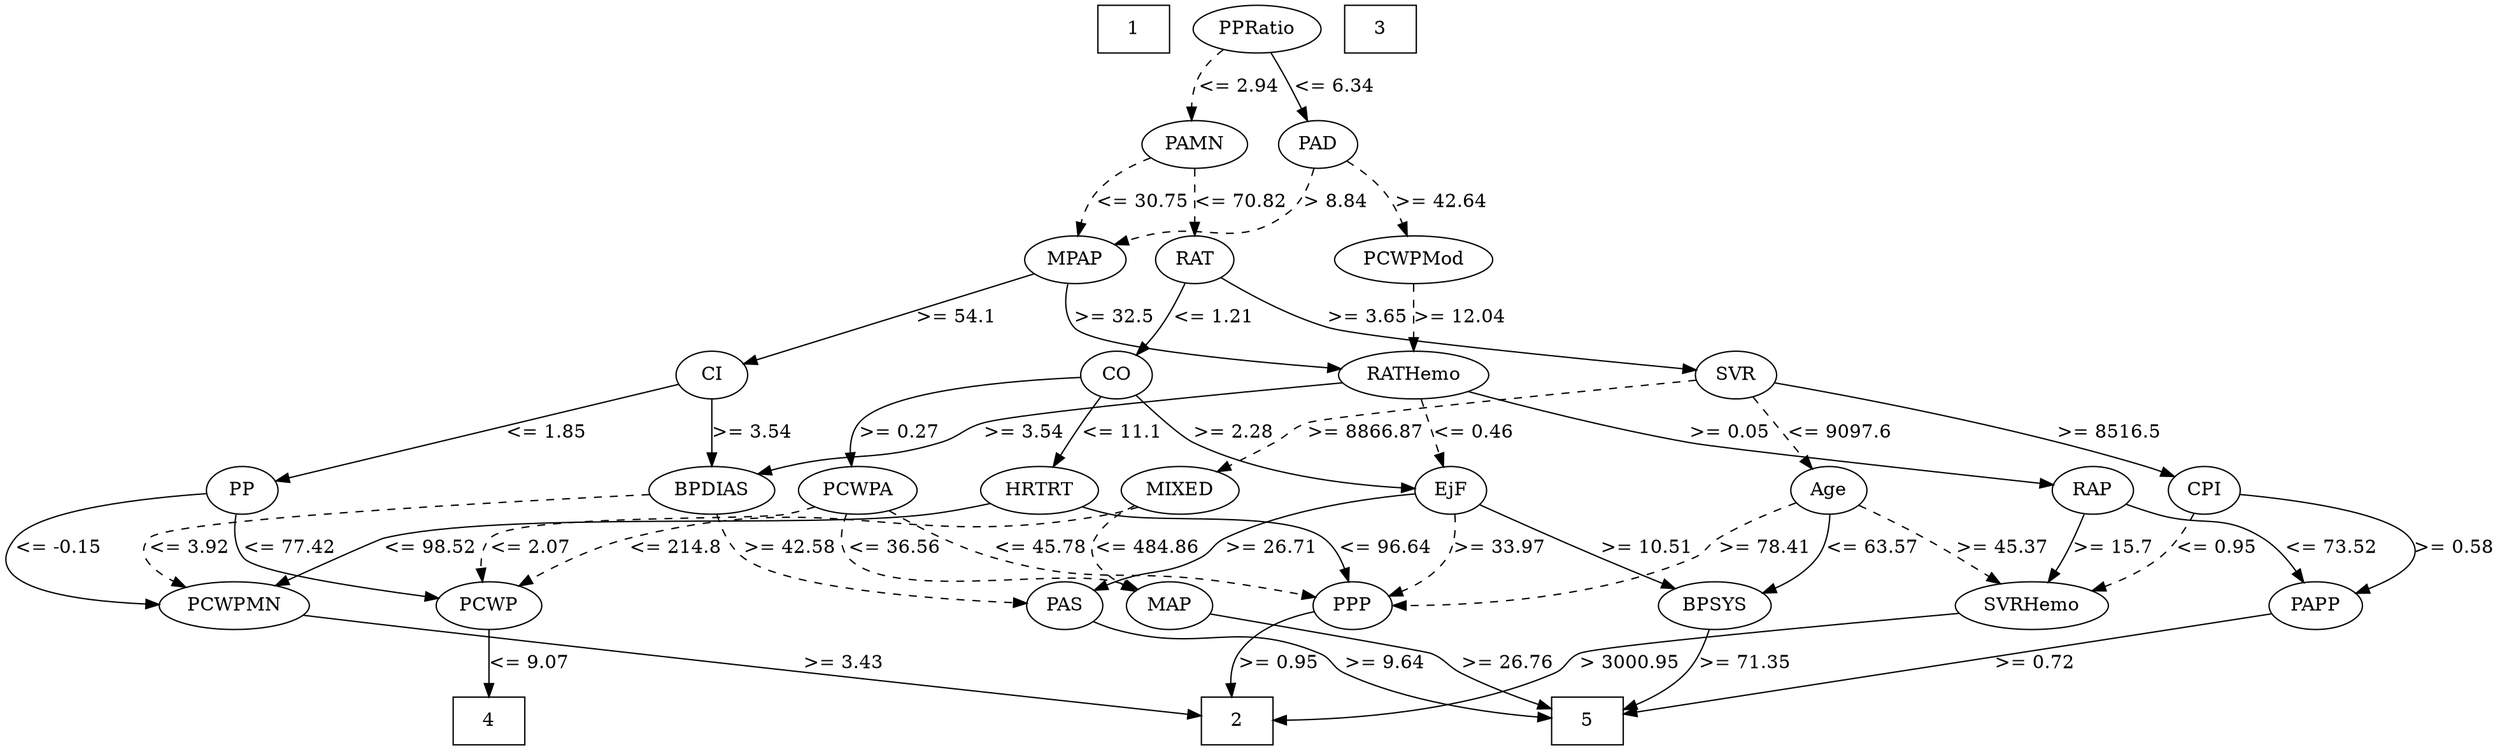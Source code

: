 strict digraph G {
	graph [bb="0,0,1505.9,558"];
	node [label="\N"];
	1	[height=0.5,
		pos="680.88,540",
		shape=box,
		width=0.75];
	2	[height=0.5,
		pos="747.88,18",
		shape=box,
		width=0.75];
	3	[height=0.5,
		pos="850.88,540",
		shape=box,
		width=0.75];
	4	[height=0.5,
		pos="294.88,18",
		shape=box,
		width=0.75];
	5	[height=0.5,
		pos="960.88,18",
		shape=box,
		width=0.75];
	RAP	[height=0.5,
		pos="1265.9,192",
		width=0.77778];
	SVRHemo	[height=0.5,
		pos="1231.9,105",
		width=1.3902];
	RAP -> SVRHemo	[label=">= 15.7",
		lp="1274.4,148.5",
		op=">=",
		param=15.7,
		pos="e,1239.3,123.03 1259.7,174.27 1256.1,164.52 1251.3,152.02 1246.9,141 1245.8,138.24 1244.6,135.37 1243.4,132.51",
		style=solid];
	PAPP	[height=0.5,
		pos="1404.9,105",
		width=0.88889];
	RAP -> PAPP	[label="<= 73.52",
		lp="1404.9,148.5",
		op="<=",
		param=73.52,
		pos="e,1395,122.62 1287.6,180.4 1292.5,178.15 1297.8,175.89 1302.9,174 1329.3,164.07 1340.3,171.62 1363.9,156 1373.7,149.51 1382.3,139.98 \
1389.1,130.98",
		style=solid];
	SVRHemo -> 2	[label="> 3000.95",
		lp="984.38,61.5",
		op=">",
		param=3000.95,
		pos="e,775.08,19.955 1185.2,98.405 1107.9,89.09 961.12,71.198 955.88,69 945.96,64.838 946.68,58.443 936.88,54 887.46,31.594 824.58,23.531 \
785.27,20.63",
		style=solid];
	PAPP -> 5	[label=">= 0.72",
		lp="1231.4,61.5",
		op=">=",
		param=0.72,
		pos="e,988,24.192 1375.1,98.291 1296.5,83.25 1084,42.564 997.86,26.079",
		style=solid];
	PAS	[height=0.5,
		pos="626.88,105",
		width=0.75];
	PAS -> 5	[label=">= 9.64",
		lp="835.38,61.5",
		op=">=",
		param=9.64,
		pos="e,933.77,21.827 647.4,93 652.35,90.714 657.71,88.536 662.88,87 719.21,70.259 739.81,92.017 793.88,69 803.78,64.786 803.19,58.682 \
812.88,54 848.44,36.811 892.98,27.76 923.86,23.205",
		style=solid];
	PAD	[height=0.5,
		pos="805.88,453",
		width=0.79437];
	PCWPMod	[height=0.5,
		pos="861.88,366",
		width=1.4444];
	PAD -> PCWPMod	[label=">= 42.64",
		lp="873.88,409.5",
		op=">=",
		param=42.64,
		pos="e,856.14,383.98 822.05,437.7 828.17,431.73 834.86,424.45 839.88,417 844.72,409.81 848.91,401.38 852.3,393.51",
		style=dashed];
	MPAP	[height=0.5,
		pos="651.88,366",
		width=0.97491];
	PAD -> MPAP	[label="> 8.84",
		lp="810.38,409.5",
		op=">",
		param=8.84,
		pos="e,678.17,377.93 801.25,435.14 797.34,424.07 790.62,410.18 779.88,402 749.51,378.86 732.47,394.91 695.88,384 693.25,383.22 690.55,\
382.34 687.85,381.42",
		style=dashed];
	RATHemo	[height=0.5,
		pos="861.88,279",
		width=1.375];
	PCWPMod -> RATHemo	[label=">= 12.04",
		lp="887.88,322.5",
		op=">=",
		param=12.04,
		pos="e,861.88,297.18 861.88,347.8 861.88,336.16 861.88,320.55 861.88,307.24",
		style=dashed];
	MPAP -> RATHemo	[label=">= 32.5",
		lp="677.38,322.5",
		op=">=",
		param=32.5,
		pos="e,815.03,284.84 647.97,347.66 646.64,336.96 647.1,323.67 654.88,315 664.87,303.87 747.15,292.62 804.91,285.99",
		style=solid];
	CI	[height=0.5,
		pos="421.88,279",
		width=0.75];
	MPAP -> CI	[label=">= 54.1",
		lp="573.38,322.5",
		op=">=",
		param=54.1,
		pos="e,444.88,288.5 624.14,354.75 581.48,338.98 499.98,308.86 454.54,292.07",
		style=solid];
	PAMN	[height=0.5,
		pos="722.88,453",
		width=1.0139];
	PAMN -> MPAP	[label="<= 30.75",
		lp="696.88,409.5",
		op="<=",
		param=30.75,
		pos="e,655.57,384.07 698.16,439.66 688.58,433.87 678.19,426.21 670.88,417 665.52,410.25 661.55,401.82 658.67,393.82",
		style=dashed];
	RAT	[height=0.5,
		pos="732.88,366",
		width=0.76389];
	PAMN -> RAT	[label="<= 70.82",
		lp="753.88,409.5",
		op="<=",
		param=70.82,
		pos="e,730.29,384.07 724.41,434.86 725.32,425.19 726.56,412.91 727.88,402 728.19,399.44 728.53,396.78 728.89,394.12",
		style=dashed];
	CO	[height=0.5,
		pos="680.88,279",
		width=0.75];
	RAT -> CO	[label="<= 1.21",
		lp="733.38,322.5",
		op="<=",
		param=1.21,
		pos="e,690.62,295.92 723.1,349.01 715.47,336.55 704.75,319.01 696.01,304.74",
		style=solid];
	SVR	[height=0.5,
		pos="1054.9,279",
		width=0.77778];
	RAT -> SVR	[label=">= 3.65",
		lp="835.38,322.5",
		op=">=",
		param=3.65,
		pos="e,1027.6,283.3 749.58,351.64 765.06,340.01 789.2,323.68 812.88,315 831.71,308.1 954.62,292.32 1017.7,284.52",
		style=solid];
	PCWP	[height=0.5,
		pos="294.88,105",
		width=0.97491];
	PCWP -> 4	[label="<= 9.07",
		lp="317.38,61.5",
		op="<=",
		param=9.07,
		pos="e,294.88,36.175 294.88,86.799 294.88,75.163 294.88,59.548 294.88,46.237",
		style=solid];
	RATHemo -> RAP	[label=">= 0.05",
		lp="1049.4,235.5",
		op=">=",
		param=0.05,
		pos="e,1238.6,196.76 896.25,265.95 929.35,254.73 981.02,238.25 1026.9,228 1046.1,223.7 1166.1,206.82 1228.4,198.17",
		style=solid];
	EjF	[height=0.5,
		pos="883.88,192",
		width=0.75];
	RATHemo -> EjF	[label="<= 0.46",
		lp="896.38,235.5",
		op="<=",
		param=0.46,
		pos="e,879.51,209.89 866.33,260.8 869.39,248.97 873.52,233.03 877,219.58",
		style=dashed];
	BPDIAS	[height=0.5,
		pos="421.88,192",
		width=1.1735];
	RATHemo -> BPDIAS	[label=">= 3.54",
		lp="628.38,235.5",
		op=">=",
		param=3.54,
		pos="e,453.24,204.21 815.85,272.36 747.66,263.91 625.66,248.37 605.88,243 589.15,238.45 586.49,232.94 569.88,228 527.85,215.5 515.34,\
220.96 472.88,210 469.67,209.17 466.37,208.25 463.07,207.27",
		style=solid];
	PCWPA	[height=0.5,
		pos="523.88,192",
		width=1.1555];
	PCWPA -> PCWP	[label="<= 2.07",
		lp="318.38,148.5",
		op="<=",
		param=2.07,
		pos="e,290.06,122.94 493.44,179.64 486.74,177.48 479.63,175.45 472.88,174 434.23,165.7 322.68,185.07 295.88,156 290.25,149.9 288.69,141.37 \
288.94,133.1",
		style=dashed];
	MAP	[height=0.5,
		pos="702.88,105",
		width=0.84854];
	PCWPA -> MAP	[label="<= 36.56",
		lp="539.88,148.5",
		op="<=",
		param=36.56,
		pos="e,680,117.02 514.08,174.28 509.22,163.56 505.89,150.01 513.88,141 536,116.04 630.66,131.61 662.88,123 665.37,122.34 667.9,121.55 \
670.43,120.68",
		style=dashed];
	PPP	[height=0.5,
		pos="818.88,105",
		width=0.75];
	PCWPA -> PPP	[label="<= 45.78",
		lp="631.88,148.5",
		op="<=",
		param=45.78,
		pos="e,794.01,112.15 543.25,175.96 559.16,164.43 582.77,149.15 605.88,141 663.8,120.57 682.41,133.71 742.88,123 756.43,120.6 771.22,117.42 \
784.12,114.46",
		style=dashed];
	MAP -> 5	[label=">= 26.76",
		lp="910.88,61.5",
		op=">=",
		param=26.76,
		pos="e,933.68,30.372 731,97.944 775.84,88.268 858.84,70.275 861.88,69 873.13,64.278 874.2,59.902 884.88,54 897.44,47.059 911.63,40.262 \
924.32,34.531",
		style=solid];
	PPP -> 2	[label=">= 0.95",
		lp="771.38,61.5",
		op=">=",
		param=0.95,
		pos="e,744.05,36.009 793.66,98.435 777.89,93.523 758.75,84.621 748.88,69 744.62,62.264 743.29,53.931 743.33,46.012",
		style=solid];
	PCWPMN	[height=0.5,
		pos="134.88,105",
		width=1.3902];
	PCWPMN -> 2	[label=">= 3.43",
		lp="505.38,61.5",
		op=">=",
		param=3.43,
		pos="e,720.66,22.631 180.32,97.239 201.72,94.08 227.6,90.298 250.88,87 422.67,62.66 628.08,35.02 710.74,23.958",
		style=solid];
	CO -> PCWPA	[label=">= 0.27",
		lp="547.38,235.5",
		op=">=",
		param=0.27,
		pos="e,519.33,210.11 653.98,275.88 613.76,272.1 540.95,262.67 524.88,243 519.7,236.67 518.2,228.22 518.37,220.08",
		style=solid];
	HRTRT	[height=0.5,
		pos="640.88,192",
		width=1.1013];
	CO -> HRTRT	[label="<= 11.1",
		lp="683.38,235.5",
		op="<=",
		param=11.1,
		pos="e,646.98,209.92 671.04,261.87 667.64,256.02 663.92,249.3 660.88,243 657.22,235.42 653.66,226.99 650.59,219.25",
		style=solid];
	CO -> EjF	[label=">= 2.28",
		lp="751.38,235.5",
		op=">=",
		param=2.28,
		pos="e,857.68,197.04 692.11,262.08 700.86,250.87 714,236.4 728.88,228 748.89,216.7 808.51,205.28 847.7,198.69",
		style=solid];
	HRTRT -> PPP	[label="<= 96.64",
		lp="833.88,148.5",
		op="<=",
		param=96.64,
		pos="e,815.75,122.96 670.07,179.74 676.22,177.63 682.72,175.59 688.88,174 736,161.83 758.46,185.86 796.88,156 804.39,150.16 809.39,141.23 \
812.7,132.52",
		style=solid];
	HRTRT -> PCWPMN	[label="<= 98.52",
		lp="259.88,148.5",
		op="<=",
		param=98.52,
		pos="e,160.83,120.65 608.58,181.31 597.94,178.49 585.99,175.71 574.88,174 424.87,150.96 380.54,195.05 233.88,156 220.9,152.54 192.68,\
138.01 169.67,125.5",
		style=solid];
	EjF -> PAS	[label=">= 26.71",
		lp="766.88,148.5",
		op=">=",
		param=26.71,
		pos="e,647.98,116.59 857.42,187.97 827.82,183.8 779.01,174.61 740.88,156 731.21,151.28 731.41,145.99 721.88,141 697.59,128.29 688.45,\
132.88 662.88,123 661.04,122.29 659.17,121.53 657.29,120.73",
		style=solid];
	EjF -> PPP	[label=">= 33.97",
		lp="903.88,148.5",
		op=">=",
		param=33.97,
		pos="e,840.9,115.67 882.92,173.96 881.62,163.64 878.64,150.65 871.88,141 866.21,132.91 858.02,126.2 849.76,120.89",
		style=dashed];
	BPSYS	[height=0.5,
		pos="1038.9,105",
		width=1.0471];
	EjF -> BPSYS	[label=">= 10.51",
		lp="995.88,148.5",
		op=">=",
		param=10.51,
		pos="e,1013.5,118.46 903.17,179.36 920.48,169.02 946.67,153.62 969.88,141 981.04,134.93 993.36,128.58 1004.5,122.97",
		style=solid];
	CI -> BPDIAS	[label=">= 3.54",
		lp="444.38,235.5",
		op=">=",
		param=3.54,
		pos="e,421.88,210.18 421.88,260.8 421.88,249.16 421.88,233.55 421.88,220.24",
		style=solid];
	PP	[height=0.5,
		pos="144.88,192",
		width=0.75];
	CI -> PP	[label="<= 1.85",
		lp="323.38,235.5",
		op="<=",
		param=1.85,
		pos="e,169.12,200.44 397.78,270.61 348.36,255.44 235.43,220.78 178.7,203.38",
		style=solid];
	BPDIAS -> PAS	[label=">= 42.58",
		lp="479.88,148.5",
		op=">=",
		param=42.58,
		pos="e,599.79,105.19 428.53,174.05 433.76,162.94 442.15,149.04 453.88,141 494.38,113.26 551.93,106.53 589.34,105.38",
		style=dashed];
	BPDIAS -> PCWPMN	[label="<= 3.92",
		lp="114.38,148.5",
		op="<=",
		param=3.92,
		pos="e,109.16,120.59 380.53,188.08 294.09,181.78 101.43,166.61 91.88,156 83.377,146.55 90.342,135.89 100.96,126.85",
		style=dashed];
	PP -> PCWP	[label="<= 77.42",
		lp="171.88,148.5",
		op="<=",
		param=77.42,
		pos="e,262.12,111.52 140.36,173.92 138.63,163.32 138.56,150.05 145.88,141 152.65,132.63 210.61,120.82 252.2,113.29",
		style=solid];
	PP -> PCWPMN	[label="<= -0.15",
		lp="30.38,148.5",
		op="<=",
		param=-0.15,
		pos="e,85.8,108.86 118.44,188.17 82.075,183.68 19.572,173.57 5.8802,156 -16.312,127.53 32.015,115.25 75.709,109.97",
		style=solid];
	MIXED	[height=0.5,
		pos="738.88,192",
		width=1.125];
	MIXED -> PCWP	[label="<= 214.8",
		lp="409.88,148.5",
		op="<=",
		param=214.8,
		pos="e,314.21,120.3 709.71,179.41 703.27,177.27 696.42,175.3 689.88,174 556.26,147.42 514.61,194.34 383.88,156 362.07,149.6 339.78,137.07 \
322.96,126.15",
		style=dashed];
	MIXED -> MAP	[label="<= 484.86",
		lp="692.88,148.5",
		op="<=",
		param=484.86,
		pos="e,682.41,118.45 707.54,180.26 689.36,173.33 669.05,164.12 663.88,156 657.05,145.27 664.33,134.04 674.37,124.95",
		style=dashed];
	BPSYS -> 5	[label=">= 71.35",
		lp="1051.9,61.5",
		op=">=",
		param=71.35,
		pos="e,988.12,31.665 1034.2,86.834 1030.7,76.464 1025.1,63.466 1016.9,54 1011.2,47.457 1004,41.73 996.7,36.907",
		style=solid];
	CPI	[height=0.5,
		pos="1338.9,192",
		width=0.75];
	CPI -> SVRHemo	[label="<= 0.95",
		lp="1337.4,148.5",
		op="<=",
		param=0.95,
		pos="e,1264.3,118.74 1329.5,175.07 1322.6,164.41 1312.4,150.64 1300.9,141 1292.7,134.15 1282.9,128.18 1273.3,123.2",
		style=dashed];
	CPI -> PAPP	[label=">= 0.58",
		lp="1483.4,148.5",
		op=">=",
		param=0.58,
		pos="e,1429.7,116.43 1366,191.64 1394.1,190.65 1436.8,184.19 1457.9,156 1467.6,143.01 1454.3,130.49 1438.6,121.22",
		style=solid];
	SVR -> MIXED	[label=">= 8866.87",
		lp="834.38,235.5",
		op=">=",
		param=8866.87,
		pos="e,753.89,208.8 1027.7,274.63 964.5,266.74 812.2,247.41 801.88,243 787,236.64 772.69,225.79 761.47,215.82",
		style=dashed];
	SVR -> CPI	[label=">= 8516.5",
		lp="1277.9,235.5",
		op=">=",
		param=8516.5,
		pos="e,1317.8,203.69 1081.1,272.4 1126.8,262.27 1224,239.2 1302.9,210 1304.7,209.32 1306.6,208.57 1308.5,207.8",
		style=solid];
	Age	[height=0.5,
		pos="1102.9,192",
		width=0.75];
	SVR -> Age	[label="<= 9097.6",
		lp="1109.9,235.5",
		op="<=",
		param=9097.6,
		pos="e,1093.8,209.05 1064.1,261.61 1071.2,249.19 1080.9,231.9 1088.9,217.78",
		style=dashed];
	Age -> SVRHemo	[label=">= 45.37",
		lp="1205.9,148.5",
		op=">=",
		param=45.37,
		pos="e,1209.6,121.26 1121.8,179.14 1132.4,172.42 1146,163.82 1157.9,156 1172.2,146.58 1188,135.96 1201.3,126.93",
		style=dashed];
	Age -> PPP	[label=">= 78.41",
		lp="1066.9,148.5",
		op=">=",
		param=78.41,
		pos="e,846.05,106.48 1082,180.27 1069.8,173.7 1054.1,164.89 1040.9,156 1031.9,150 1031.7,145.38 1021.9,141 967.53,116.76 898.07,109.25 \
856.1,106.95",
		style=dashed];
	Age -> BPSYS	[label="<= 63.57",
		lp="1127.9,148.5",
		op="<=",
		param=63.57,
		pos="e,1067.7,116.87 1104.4,173.99 1104.5,163.68 1103.1,150.69 1096.9,141 1091.9,133.25 1084.5,126.96 1076.6,121.97",
		style=solid];
	PPRatio	[height=0.5,
		pos="765.88,540",
		width=1.1013];
	PPRatio -> PAD	[label="<= 6.34",
		lp="811.38,496.5",
		op="<=",
		param=6.34,
		pos="e,798.13,470.47 773.78,522.21 779.46,510.14 787.23,493.64 793.7,479.89",
		style=solid];
	PPRatio -> PAMN	[label="<= 2.94",
		lp="757.38,496.5",
		op="<=",
		param=2.94,
		pos="e,724.92,471.4 749.23,523.52 743.96,517.84 738.56,511.06 734.88,504 731.25,497.03 728.7,488.95 726.91,481.34",
		style=dashed];
}
